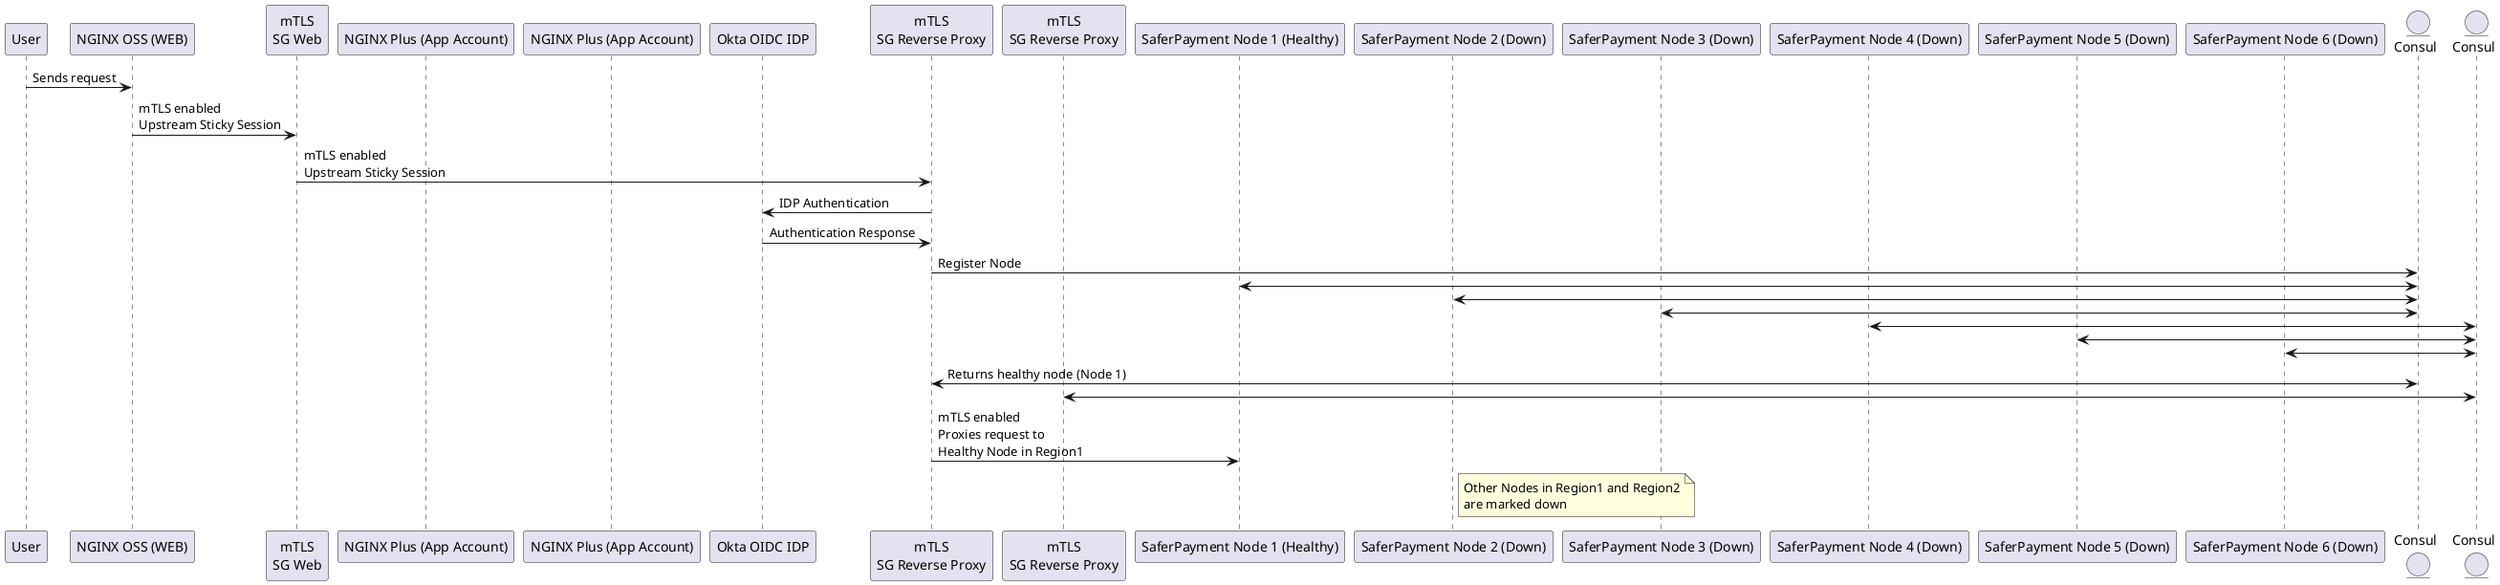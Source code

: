 @startuml
participant "User" as User
participant "NGINX OSS (WEB)" as NGINXOSS
participant "mTLS\nSG Web" as TLSSGWeb
participant "NGINX Plus (App Account)" as Proxy1
participant "NGINX Plus (App Account)" as Proxy2
participant "Okta OIDC IDP" as Okta
participant "mTLS\nSG Reverse Proxy" as TLSSGProxy1
participant "mTLS\nSG Reverse Proxy" as TLSSGProxy2
participant "SaferPayment Node 1 (Healthy)" as SPNode1
participant "SaferPayment Node 2 (Down)" as SPNode2
participant "SaferPayment Node 3 (Down)" as SPNode3
participant "SaferPayment Node 4 (Down)" as SPNode4
participant "SaferPayment Node 5 (Down)" as SPNode5
participant "SaferPayment Node 6 (Down)" as SPNode6
entity "Consul" as Consul1
entity "Consul" as Consul2

User -> NGINXOSS: Sends request
NGINXOSS -> TLSSGWeb: mTLS enabled\nUpstream Sticky Session
TLSSGWeb -> TLSSGProxy1: mTLS enabled\nUpstream Sticky Session
TLSSGProxy1 -> Okta: IDP Authentication
Okta -> TLSSGProxy1: Authentication Response
TLSSGProxy1 -> Consul1: Register Node
SPNode1 <-> Consul1
SPNode2 <-> Consul1
SPNode3 <-> Consul1
SPNode4 <-> Consul2
SPNode5 <-> Consul2
SPNode6 <-> Consul2
TLSSGProxy1 <-> Consul1: Returns healthy node (Node 1)
TLSSGProxy2 <-> Consul2
TLSSGProxy1 -> SPNode1: mTLS enabled\nProxies request to\nHealthy Node in Region1
note right of SPNode2: Other Nodes in Region1 and Region2\nare marked down
@enduml
